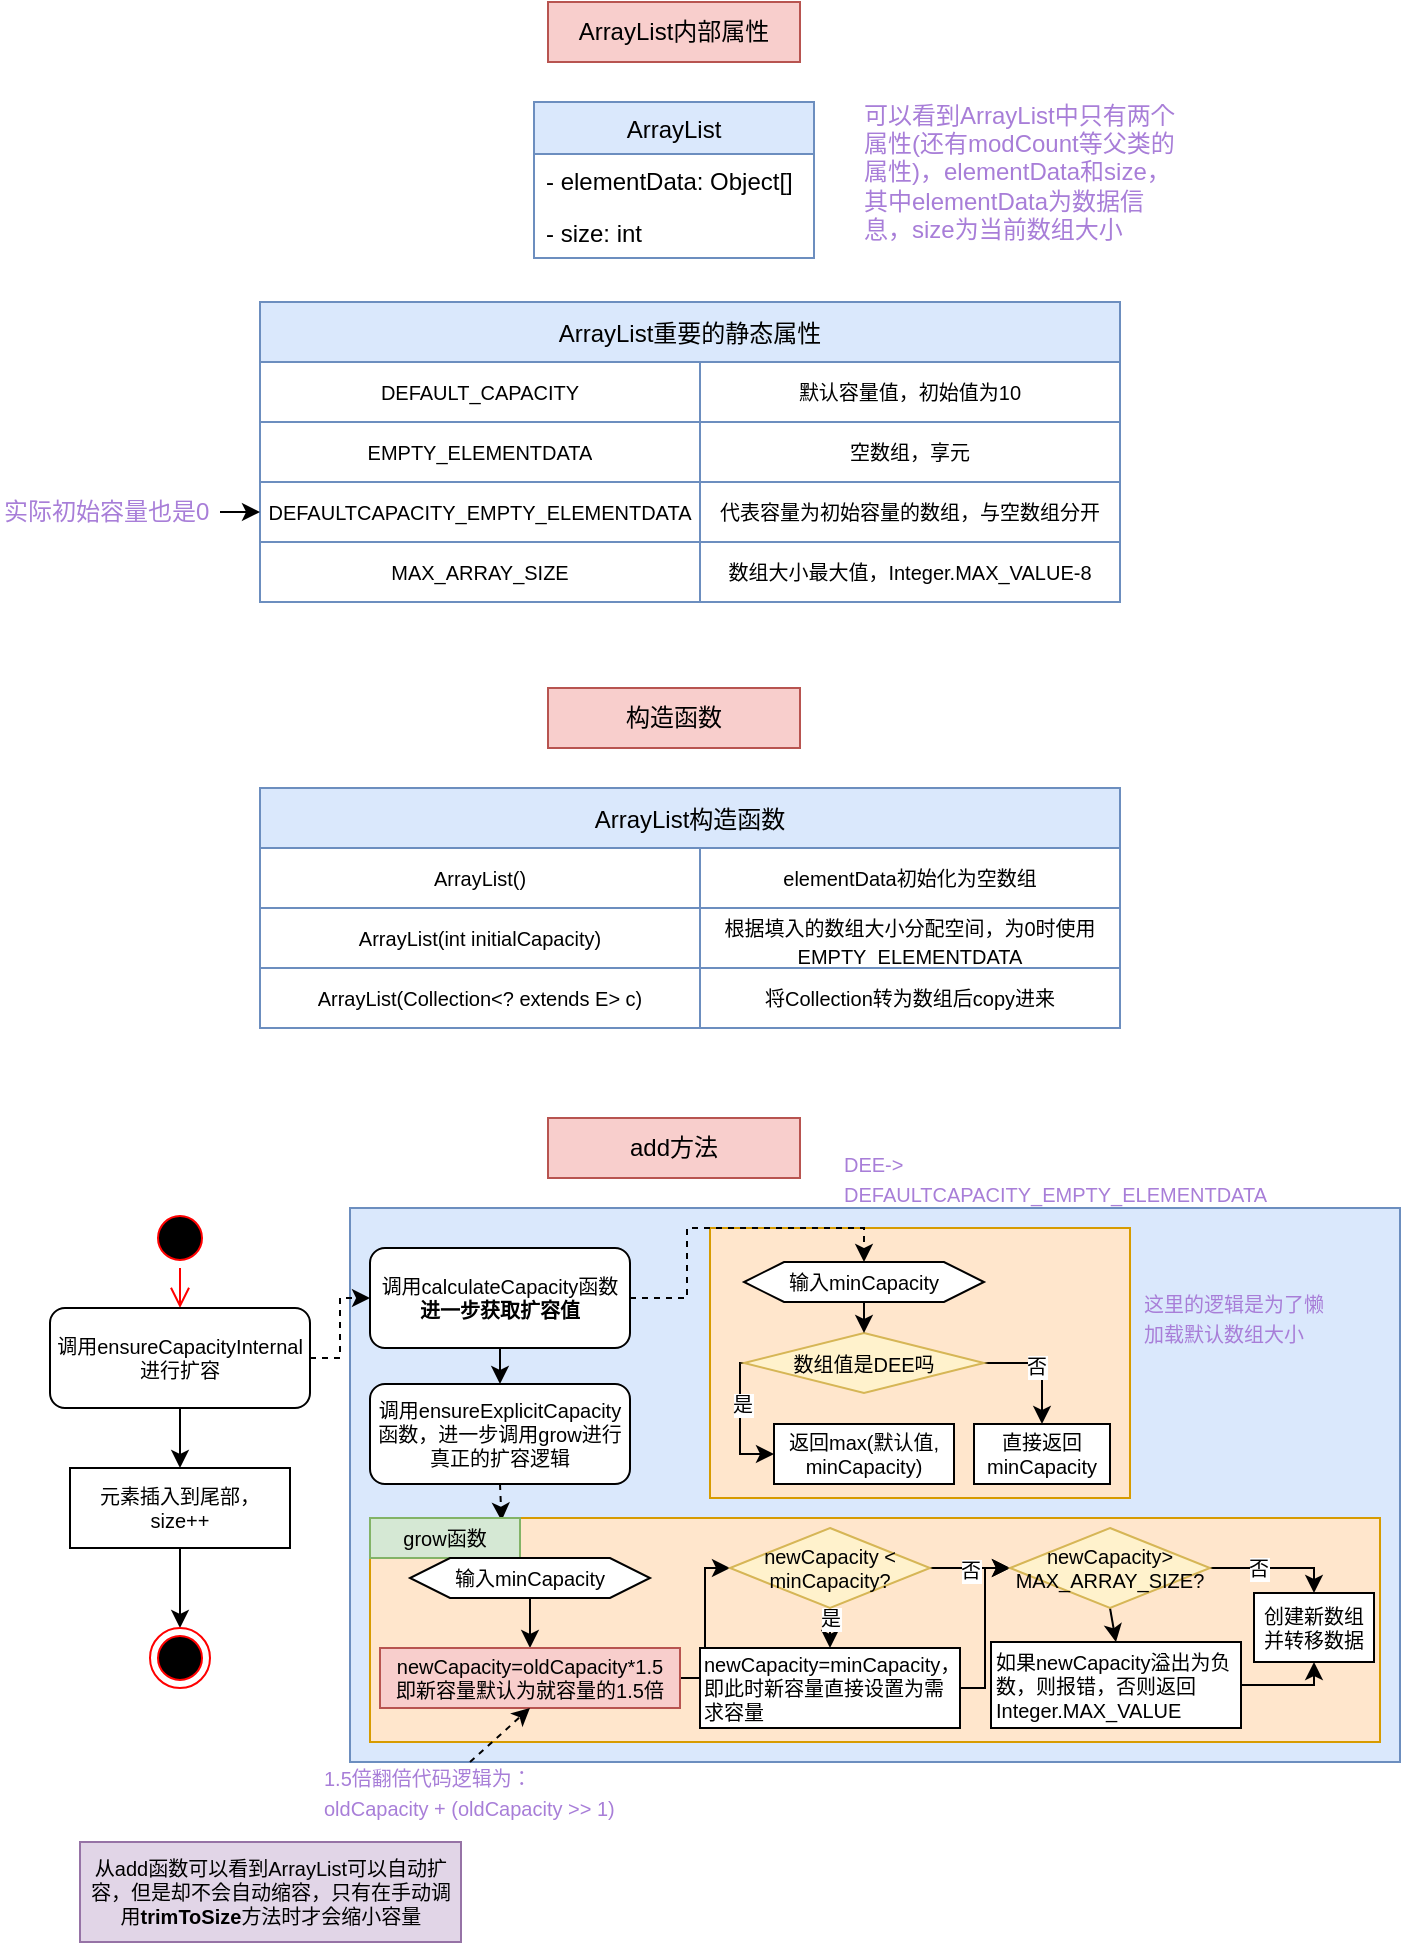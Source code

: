 <mxfile>
    <diagram id="VYkaQC0O6ov0rh20eUJT" name="第 1 页">
        <mxGraphModel dx="683" dy="463" grid="1" gridSize="10" guides="1" tooltips="1" connect="1" arrows="1" fold="1" page="1" pageScale="1" pageWidth="827" pageHeight="1169" math="0" shadow="0">
            <root>
                <mxCell id="0"/>
                <mxCell id="1" parent="0"/>
                <mxCell id="100" value="" style="rounded=0;whiteSpace=wrap;html=1;labelBackgroundColor=none;fontSize=10;fillColor=#dae8fc;strokeColor=#6c8ebf;" parent="1" vertex="1">
                    <mxGeometry x="185" y="633" width="525" height="277" as="geometry"/>
                </mxCell>
                <mxCell id="6" value="ArrayList内部属性" style="rounded=0;whiteSpace=wrap;html=1;fillColor=#f8cecc;strokeColor=#b85450;" parent="1" vertex="1">
                    <mxGeometry x="284" y="30" width="126" height="30" as="geometry"/>
                </mxCell>
                <mxCell id="18" value="ArrayList" style="swimlane;fontStyle=0;childLayout=stackLayout;horizontal=1;startSize=26;fillColor=#dae8fc;horizontalStack=0;resizeParent=1;resizeParentMax=0;resizeLast=0;collapsible=1;marginBottom=0;strokeColor=#6c8ebf;" parent="1" vertex="1">
                    <mxGeometry x="277" y="80" width="140" height="78" as="geometry"/>
                </mxCell>
                <mxCell id="19" value="- elementData: Object[]" style="text;strokeColor=none;fillColor=none;align=left;verticalAlign=top;spacingLeft=4;spacingRight=4;overflow=hidden;rotatable=0;points=[[0,0.5],[1,0.5]];portConstraint=eastwest;" parent="18" vertex="1">
                    <mxGeometry y="26" width="140" height="26" as="geometry"/>
                </mxCell>
                <mxCell id="20" value="- size: int" style="text;strokeColor=none;fillColor=none;align=left;verticalAlign=top;spacingLeft=4;spacingRight=4;overflow=hidden;rotatable=0;points=[[0,0.5],[1,0.5]];portConstraint=eastwest;" parent="18" vertex="1">
                    <mxGeometry y="52" width="140" height="26" as="geometry"/>
                </mxCell>
                <mxCell id="22" value="可以看到ArrayList中只有两个属性(还有modCount等父类的属性)，elementData和size，其中elementData为数据信息，size为当前数组大小" style="rounded=0;whiteSpace=wrap;html=1;fillColor=none;strokeColor=none;fontColor=#A87ED8;align=left;" parent="1" vertex="1">
                    <mxGeometry x="440" y="80" width="160" height="70" as="geometry"/>
                </mxCell>
                <mxCell id="24" value="ArrayList重要的静态属性" style="shape=table;startSize=30;container=1;collapsible=0;childLayout=tableLayout;fontStyle=0;align=center;pointerEvents=1;fillColor=#dae8fc;strokeColor=#6c8ebf;" parent="1" vertex="1">
                    <mxGeometry x="140" y="180" width="430" height="150" as="geometry"/>
                </mxCell>
                <mxCell id="25" value="" style="shape=partialRectangle;html=1;whiteSpace=wrap;collapsible=0;dropTarget=0;pointerEvents=0;fillColor=none;top=0;left=0;bottom=0;right=0;points=[[0,0.5],[1,0.5]];portConstraint=eastwest;" parent="24" vertex="1">
                    <mxGeometry y="30" width="430" height="30" as="geometry"/>
                </mxCell>
                <mxCell id="26" value="&lt;font style=&quot;font-size: 10px&quot;&gt;DEFAULT_CAPACITY&lt;/font&gt;" style="shape=partialRectangle;html=1;whiteSpace=wrap;connectable=0;fillColor=none;top=0;left=0;bottom=0;right=0;overflow=hidden;pointerEvents=1;" parent="25" vertex="1">
                    <mxGeometry width="220" height="30" as="geometry">
                        <mxRectangle width="220" height="30" as="alternateBounds"/>
                    </mxGeometry>
                </mxCell>
                <mxCell id="27" value="&lt;font style=&quot;font-size: 10px&quot;&gt;默认容量值，初始值为10&lt;/font&gt;" style="shape=partialRectangle;html=1;whiteSpace=wrap;connectable=0;fillColor=none;top=0;left=0;bottom=0;right=0;overflow=hidden;pointerEvents=1;" parent="25" vertex="1">
                    <mxGeometry x="220" width="210" height="30" as="geometry">
                        <mxRectangle width="210" height="30" as="alternateBounds"/>
                    </mxGeometry>
                </mxCell>
                <mxCell id="62" style="shape=partialRectangle;html=1;whiteSpace=wrap;collapsible=0;dropTarget=0;pointerEvents=0;fillColor=none;top=0;left=0;bottom=0;right=0;points=[[0,0.5],[1,0.5]];portConstraint=eastwest;" parent="24" vertex="1">
                    <mxGeometry y="60" width="430" height="30" as="geometry"/>
                </mxCell>
                <mxCell id="63" value="&lt;font style=&quot;font-size: 10px&quot;&gt;EMPTY_ELEMENTDATA&lt;/font&gt;" style="shape=partialRectangle;html=1;whiteSpace=wrap;connectable=0;fillColor=none;top=0;left=0;bottom=0;right=0;overflow=hidden;pointerEvents=1;" parent="62" vertex="1">
                    <mxGeometry width="220" height="30" as="geometry">
                        <mxRectangle width="220" height="30" as="alternateBounds"/>
                    </mxGeometry>
                </mxCell>
                <mxCell id="64" value="&lt;font style=&quot;font-size: 10px&quot;&gt;空数组，享元&lt;/font&gt;" style="shape=partialRectangle;html=1;whiteSpace=wrap;connectable=0;fillColor=none;top=0;left=0;bottom=0;right=0;overflow=hidden;pointerEvents=1;" parent="62" vertex="1">
                    <mxGeometry x="220" width="210" height="30" as="geometry">
                        <mxRectangle width="210" height="30" as="alternateBounds"/>
                    </mxGeometry>
                </mxCell>
                <mxCell id="68" style="shape=partialRectangle;html=1;whiteSpace=wrap;collapsible=0;dropTarget=0;pointerEvents=0;fillColor=none;top=0;left=0;bottom=0;right=0;points=[[0,0.5],[1,0.5]];portConstraint=eastwest;" parent="24" vertex="1">
                    <mxGeometry y="90" width="430" height="30" as="geometry"/>
                </mxCell>
                <mxCell id="69" value="&lt;font style=&quot;font-size: 10px&quot;&gt;DEFAULTCAPACITY_EMPTY_ELEMENTDATA&lt;/font&gt;" style="shape=partialRectangle;html=1;whiteSpace=wrap;connectable=0;fillColor=none;top=0;left=0;bottom=0;right=0;overflow=hidden;pointerEvents=1;" parent="68" vertex="1">
                    <mxGeometry width="220" height="30" as="geometry">
                        <mxRectangle width="220" height="30" as="alternateBounds"/>
                    </mxGeometry>
                </mxCell>
                <mxCell id="70" value="&lt;font style=&quot;font-size: 10px&quot;&gt;代表容量为初始容量的数组，与空数组分开&lt;/font&gt;" style="shape=partialRectangle;html=1;whiteSpace=wrap;connectable=0;fillColor=none;top=0;left=0;bottom=0;right=0;overflow=hidden;pointerEvents=1;" parent="68" vertex="1">
                    <mxGeometry x="220" width="210" height="30" as="geometry">
                        <mxRectangle width="210" height="30" as="alternateBounds"/>
                    </mxGeometry>
                </mxCell>
                <mxCell id="137" style="shape=partialRectangle;html=1;whiteSpace=wrap;collapsible=0;dropTarget=0;pointerEvents=0;fillColor=none;top=0;left=0;bottom=0;right=0;points=[[0,0.5],[1,0.5]];portConstraint=eastwest;" parent="24" vertex="1">
                    <mxGeometry y="120" width="430" height="30" as="geometry"/>
                </mxCell>
                <mxCell id="138" value="&lt;font style=&quot;font-size: 10px&quot;&gt;MAX_ARRAY_SIZE&lt;/font&gt;" style="shape=partialRectangle;html=1;whiteSpace=wrap;connectable=0;fillColor=none;top=0;left=0;bottom=0;right=0;overflow=hidden;pointerEvents=1;" parent="137" vertex="1">
                    <mxGeometry width="220" height="30" as="geometry">
                        <mxRectangle width="220" height="30" as="alternateBounds"/>
                    </mxGeometry>
                </mxCell>
                <mxCell id="139" value="&lt;span style=&quot;font-size: 10px&quot;&gt;数组大小最大值，&lt;/span&gt;&lt;span style=&quot;font-size: 10px&quot;&gt;Integer.MAX_VALUE-8&lt;/span&gt;" style="shape=partialRectangle;html=1;whiteSpace=wrap;connectable=0;fillColor=none;top=0;left=0;bottom=0;right=0;overflow=hidden;pointerEvents=1;" parent="137" vertex="1">
                    <mxGeometry x="220" width="210" height="30" as="geometry">
                        <mxRectangle width="210" height="30" as="alternateBounds"/>
                    </mxGeometry>
                </mxCell>
                <mxCell id="77" value="构造函数" style="rounded=0;whiteSpace=wrap;html=1;fillColor=#f8cecc;strokeColor=#b85450;" parent="1" vertex="1">
                    <mxGeometry x="284" y="373" width="126" height="30" as="geometry"/>
                </mxCell>
                <mxCell id="78" value="ArrayList构造函数" style="shape=table;startSize=30;container=1;collapsible=0;childLayout=tableLayout;fontStyle=0;align=center;pointerEvents=1;fillColor=#dae8fc;strokeColor=#6c8ebf;" parent="1" vertex="1">
                    <mxGeometry x="140" y="423" width="430" height="120" as="geometry"/>
                </mxCell>
                <mxCell id="79" value="" style="shape=partialRectangle;html=1;whiteSpace=wrap;collapsible=0;dropTarget=0;pointerEvents=0;fillColor=none;top=0;left=0;bottom=0;right=0;points=[[0,0.5],[1,0.5]];portConstraint=eastwest;" parent="78" vertex="1">
                    <mxGeometry y="30" width="430" height="30" as="geometry"/>
                </mxCell>
                <mxCell id="80" value="&lt;font style=&quot;font-size: 10px&quot;&gt;ArrayList()&lt;/font&gt;" style="shape=partialRectangle;html=1;whiteSpace=wrap;connectable=0;fillColor=none;top=0;left=0;bottom=0;right=0;overflow=hidden;pointerEvents=1;" parent="79" vertex="1">
                    <mxGeometry width="220" height="30" as="geometry">
                        <mxRectangle width="220" height="30" as="alternateBounds"/>
                    </mxGeometry>
                </mxCell>
                <mxCell id="81" value="&lt;font style=&quot;font-size: 10px&quot;&gt;elementData初始化为空数组&lt;/font&gt;" style="shape=partialRectangle;html=1;whiteSpace=wrap;connectable=0;fillColor=none;top=0;left=0;bottom=0;right=0;overflow=hidden;pointerEvents=1;" parent="79" vertex="1">
                    <mxGeometry x="220" width="210" height="30" as="geometry">
                        <mxRectangle width="210" height="30" as="alternateBounds"/>
                    </mxGeometry>
                </mxCell>
                <mxCell id="82" style="shape=partialRectangle;html=1;whiteSpace=wrap;collapsible=0;dropTarget=0;pointerEvents=0;fillColor=none;top=0;left=0;bottom=0;right=0;points=[[0,0.5],[1,0.5]];portConstraint=eastwest;" parent="78" vertex="1">
                    <mxGeometry y="60" width="430" height="30" as="geometry"/>
                </mxCell>
                <mxCell id="83" value="&lt;font style=&quot;font-size: 10px&quot;&gt;ArrayList(int initialCapacity)&lt;/font&gt;" style="shape=partialRectangle;html=1;whiteSpace=wrap;connectable=0;fillColor=none;top=0;left=0;bottom=0;right=0;overflow=hidden;pointerEvents=1;" parent="82" vertex="1">
                    <mxGeometry width="220" height="30" as="geometry">
                        <mxRectangle width="220" height="30" as="alternateBounds"/>
                    </mxGeometry>
                </mxCell>
                <mxCell id="84" value="&lt;font style=&quot;font-size: 10px&quot;&gt;根据填入的数组大小分配空间，为0时使用EMPTY_ELEMENTDATA&lt;/font&gt;" style="shape=partialRectangle;html=1;whiteSpace=wrap;connectable=0;fillColor=none;top=0;left=0;bottom=0;right=0;overflow=hidden;pointerEvents=1;" parent="82" vertex="1">
                    <mxGeometry x="220" width="210" height="30" as="geometry">
                        <mxRectangle width="210" height="30" as="alternateBounds"/>
                    </mxGeometry>
                </mxCell>
                <mxCell id="85" style="shape=partialRectangle;html=1;whiteSpace=wrap;collapsible=0;dropTarget=0;pointerEvents=0;fillColor=none;top=0;left=0;bottom=0;right=0;points=[[0,0.5],[1,0.5]];portConstraint=eastwest;" parent="78" vertex="1">
                    <mxGeometry y="90" width="430" height="30" as="geometry"/>
                </mxCell>
                <mxCell id="86" value="&lt;font style=&quot;font-size: 10px&quot;&gt;ArrayList(Collection&amp;lt;? extends E&amp;gt; c)&lt;/font&gt;" style="shape=partialRectangle;html=1;whiteSpace=wrap;connectable=0;fillColor=none;top=0;left=0;bottom=0;right=0;overflow=hidden;pointerEvents=1;" parent="85" vertex="1">
                    <mxGeometry width="220" height="30" as="geometry">
                        <mxRectangle width="220" height="30" as="alternateBounds"/>
                    </mxGeometry>
                </mxCell>
                <mxCell id="87" value="&lt;font style=&quot;font-size: 10px&quot;&gt;将Collection转为数组后copy进来&lt;/font&gt;" style="shape=partialRectangle;html=1;whiteSpace=wrap;connectable=0;fillColor=none;top=0;left=0;bottom=0;right=0;overflow=hidden;pointerEvents=1;" parent="85" vertex="1">
                    <mxGeometry x="220" width="210" height="30" as="geometry">
                        <mxRectangle width="210" height="30" as="alternateBounds"/>
                    </mxGeometry>
                </mxCell>
                <mxCell id="89" style="edgeStyle=none;html=1;exitX=1;exitY=0.5;exitDx=0;exitDy=0;entryX=0;entryY=0.5;entryDx=0;entryDy=0;fontSize=10;" parent="1" source="88" target="68" edge="1">
                    <mxGeometry relative="1" as="geometry"/>
                </mxCell>
                <mxCell id="88" value="实际初始容量也是0" style="rounded=0;whiteSpace=wrap;html=1;fillColor=none;strokeColor=none;fontColor=#A87ED8;align=left;" parent="1" vertex="1">
                    <mxGeometry x="10" y="270" width="110" height="30" as="geometry"/>
                </mxCell>
                <mxCell id="90" value="add方法" style="rounded=0;whiteSpace=wrap;html=1;fillColor=#f8cecc;strokeColor=#b85450;" parent="1" vertex="1">
                    <mxGeometry x="284" y="588" width="126" height="30" as="geometry"/>
                </mxCell>
                <mxCell id="91" value="" style="ellipse;html=1;shape=startState;fillColor=#000000;strokeColor=#ff0000;labelBackgroundColor=none;fontSize=10;" parent="1" vertex="1">
                    <mxGeometry x="85" y="633" width="30" height="30" as="geometry"/>
                </mxCell>
                <mxCell id="92" value="" style="edgeStyle=orthogonalEdgeStyle;html=1;verticalAlign=bottom;endArrow=open;endSize=8;strokeColor=#ff0000;fontSize=10;entryX=0.5;entryY=0;entryDx=0;entryDy=0;" parent="1" source="91" target="93" edge="1">
                    <mxGeometry relative="1" as="geometry">
                        <mxPoint x="100" y="683" as="targetPoint"/>
                    </mxGeometry>
                </mxCell>
                <mxCell id="95" style="edgeStyle=none;html=1;exitX=0.5;exitY=1;exitDx=0;exitDy=0;entryX=0.5;entryY=0;entryDx=0;entryDy=0;fontSize=10;" parent="1" source="93" target="94" edge="1">
                    <mxGeometry relative="1" as="geometry"/>
                </mxCell>
                <mxCell id="102" style="edgeStyle=orthogonalEdgeStyle;html=1;exitX=1;exitY=0.5;exitDx=0;exitDy=0;fontSize=10;rounded=0;dashed=1;" parent="1" source="93" target="101" edge="1">
                    <mxGeometry relative="1" as="geometry"/>
                </mxCell>
                <mxCell id="93" value="调用ensureCapacityInternal进行扩容" style="rounded=1;whiteSpace=wrap;html=1;labelBackgroundColor=none;fontSize=10;" parent="1" vertex="1">
                    <mxGeometry x="35" y="683" width="130" height="50" as="geometry"/>
                </mxCell>
                <mxCell id="97" value="" style="edgeStyle=none;html=1;fontSize=10;" parent="1" source="94" target="96" edge="1">
                    <mxGeometry relative="1" as="geometry"/>
                </mxCell>
                <mxCell id="94" value="元素插入到尾部，size++" style="rounded=0;whiteSpace=wrap;html=1;labelBackgroundColor=none;fontSize=10;" parent="1" vertex="1">
                    <mxGeometry x="45" y="763" width="110" height="40" as="geometry"/>
                </mxCell>
                <mxCell id="96" value="" style="ellipse;html=1;shape=endState;fillColor=#000000;strokeColor=#ff0000;labelBackgroundColor=none;fontSize=10;" parent="1" vertex="1">
                    <mxGeometry x="85" y="843" width="30" height="30" as="geometry"/>
                </mxCell>
                <mxCell id="125" style="edgeStyle=orthogonalEdgeStyle;rounded=0;html=1;exitX=0.5;exitY=1;exitDx=0;exitDy=0;entryX=0.5;entryY=0;entryDx=0;entryDy=0;fontSize=10;" parent="1" source="101" target="120" edge="1">
                    <mxGeometry relative="1" as="geometry"/>
                </mxCell>
                <mxCell id="101" value="调用calculateCapacity函数&lt;b&gt;进一步获取扩容值&lt;/b&gt;" style="rounded=1;whiteSpace=wrap;html=1;labelBackgroundColor=none;fontSize=10;" parent="1" vertex="1">
                    <mxGeometry x="195" y="653" width="130" height="50" as="geometry"/>
                </mxCell>
                <mxCell id="104" value="" style="rounded=0;whiteSpace=wrap;html=1;labelBackgroundColor=none;fontSize=10;fillColor=#ffe6cc;strokeColor=#d79b00;" parent="1" vertex="1">
                    <mxGeometry x="365" y="643" width="210" height="135" as="geometry"/>
                </mxCell>
                <mxCell id="103" style="edgeStyle=orthogonalEdgeStyle;html=1;exitX=1;exitY=0.5;exitDx=0;exitDy=0;fontSize=10;rounded=0;dashed=1;entryX=0.5;entryY=0;entryDx=0;entryDy=0;" parent="1" source="101" target="126" edge="1">
                    <mxGeometry relative="1" as="geometry">
                        <mxPoint x="325" y="673" as="sourcePoint"/>
                        <mxPoint x="440" y="653" as="targetPoint"/>
                    </mxGeometry>
                </mxCell>
                <mxCell id="115" style="edgeStyle=orthogonalEdgeStyle;rounded=0;html=1;exitX=0;exitY=0.5;exitDx=0;exitDy=0;entryX=0;entryY=0.5;entryDx=0;entryDy=0;fontSize=10;" parent="1" source="105" target="111" edge="1">
                    <mxGeometry relative="1" as="geometry">
                        <Array as="points">
                            <mxPoint x="380" y="756"/>
                        </Array>
                    </mxGeometry>
                </mxCell>
                <mxCell id="116" value="是" style="edgeLabel;html=1;align=center;verticalAlign=middle;resizable=0;points=[];fontSize=10;" parent="115" vertex="1" connectable="0">
                    <mxGeometry x="-0.131" y="-2" relative="1" as="geometry">
                        <mxPoint x="3" y="-6" as="offset"/>
                    </mxGeometry>
                </mxCell>
                <mxCell id="118" style="edgeStyle=orthogonalEdgeStyle;rounded=0;html=1;exitX=1;exitY=0.5;exitDx=0;exitDy=0;entryX=0.5;entryY=0;entryDx=0;entryDy=0;fontSize=10;" parent="1" source="105" target="117" edge="1">
                    <mxGeometry relative="1" as="geometry"/>
                </mxCell>
                <mxCell id="119" value="否" style="edgeLabel;html=1;align=center;verticalAlign=middle;resizable=0;points=[];fontSize=10;" parent="118" vertex="1" connectable="0">
                    <mxGeometry x="-0.012" relative="1" as="geometry">
                        <mxPoint x="-3" y="1" as="offset"/>
                    </mxGeometry>
                </mxCell>
                <mxCell id="105" value="数组值是DEE吗" style="rhombus;whiteSpace=wrap;html=1;labelBackgroundColor=none;fontSize=10;fillColor=#fff2cc;strokeColor=#d6b656;" parent="1" vertex="1">
                    <mxGeometry x="382" y="695.5" width="120" height="30" as="geometry"/>
                </mxCell>
                <mxCell id="106" value="&lt;font style=&quot;font-size: 10px&quot;&gt;DEE-&amp;gt;&lt;br&gt;DEFAULTCAPACITY_EMPTY_ELEMENTDATA&lt;/font&gt;" style="rounded=0;whiteSpace=wrap;html=1;fillColor=none;strokeColor=none;fontColor=#A87ED8;align=left;" parent="1" vertex="1">
                    <mxGeometry x="430" y="603" width="260" height="30" as="geometry"/>
                </mxCell>
                <mxCell id="109" style="rounded=0;html=1;exitX=0.5;exitY=1;exitDx=0;exitDy=0;entryX=0.5;entryY=0;entryDx=0;entryDy=0;fontSize=10;" parent="1" source="126" target="105" edge="1">
                    <mxGeometry relative="1" as="geometry">
                        <mxPoint x="440" y="683" as="sourcePoint"/>
                    </mxGeometry>
                </mxCell>
                <mxCell id="111" value="返回max(默认值, minCapacity)" style="rounded=0;whiteSpace=wrap;html=1;labelBackgroundColor=none;fontSize=10;" parent="1" vertex="1">
                    <mxGeometry x="397" y="741" width="90" height="30" as="geometry"/>
                </mxCell>
                <mxCell id="117" value="直接返回minCapacity" style="rounded=0;whiteSpace=wrap;html=1;labelBackgroundColor=none;fontSize=10;" parent="1" vertex="1">
                    <mxGeometry x="497" y="741" width="68" height="30" as="geometry"/>
                </mxCell>
                <mxCell id="123" style="edgeStyle=orthogonalEdgeStyle;rounded=0;html=1;exitX=0.5;exitY=1;exitDx=0;exitDy=0;entryX=0.877;entryY=0.066;entryDx=0;entryDy=0;entryPerimeter=0;fontSize=10;dashed=1;" parent="1" source="120" target="122" edge="1">
                    <mxGeometry relative="1" as="geometry"/>
                </mxCell>
                <mxCell id="120" value="调用ensureExplicitCapacity函数，进一步调用grow进行真正的扩容逻辑" style="rounded=1;whiteSpace=wrap;html=1;labelBackgroundColor=none;fontSize=10;" parent="1" vertex="1">
                    <mxGeometry x="195" y="721" width="130" height="50" as="geometry"/>
                </mxCell>
                <mxCell id="121" value="" style="rounded=0;whiteSpace=wrap;html=1;labelBackgroundColor=none;fontSize=10;fillColor=#ffe6cc;strokeColor=#d79b00;" parent="1" vertex="1">
                    <mxGeometry x="195" y="788" width="505" height="112" as="geometry"/>
                </mxCell>
                <mxCell id="122" value="grow函数" style="rounded=0;whiteSpace=wrap;html=1;labelBackgroundColor=none;fontSize=10;fillColor=#d5e8d4;strokeColor=#82b366;" parent="1" vertex="1">
                    <mxGeometry x="195" y="788" width="75" height="20" as="geometry"/>
                </mxCell>
                <mxCell id="126" value="&lt;span&gt;输入minCapacity&lt;/span&gt;" style="shape=hexagon;perimeter=hexagonPerimeter2;whiteSpace=wrap;html=1;fixedSize=1;labelBackgroundColor=none;fontSize=10;" parent="1" vertex="1">
                    <mxGeometry x="382" y="660" width="120" height="20" as="geometry"/>
                </mxCell>
                <mxCell id="130" style="edgeStyle=none;rounded=0;html=1;exitX=0.5;exitY=1;exitDx=0;exitDy=0;entryX=0.5;entryY=0;entryDx=0;entryDy=0;fontSize=10;" parent="1" source="128" target="129" edge="1">
                    <mxGeometry relative="1" as="geometry"/>
                </mxCell>
                <mxCell id="128" value="&lt;span&gt;输入minCapacity&lt;/span&gt;" style="shape=hexagon;perimeter=hexagonPerimeter2;whiteSpace=wrap;html=1;fixedSize=1;labelBackgroundColor=none;fontSize=10;" parent="1" vertex="1">
                    <mxGeometry x="215" y="808" width="120" height="20" as="geometry"/>
                </mxCell>
                <mxCell id="133" style="edgeStyle=orthogonalEdgeStyle;rounded=0;html=1;exitX=1;exitY=0.5;exitDx=0;exitDy=0;entryX=0;entryY=0.5;entryDx=0;entryDy=0;fontSize=10;" parent="1" source="129" target="132" edge="1">
                    <mxGeometry relative="1" as="geometry"/>
                </mxCell>
                <mxCell id="129" value="newCapacity=oldCapacity*1.5&lt;br&gt;即新容量默认为就容量的1.5倍" style="rounded=0;whiteSpace=wrap;html=1;labelBackgroundColor=none;fontSize=10;fillColor=#f8cecc;strokeColor=#b85450;" parent="1" vertex="1">
                    <mxGeometry x="200" y="853" width="150" height="30" as="geometry"/>
                </mxCell>
                <mxCell id="135" style="rounded=0;html=1;exitX=0.5;exitY=1;exitDx=0;exitDy=0;fontSize=10;" parent="1" source="132" target="134" edge="1">
                    <mxGeometry relative="1" as="geometry">
                        <mxPoint x="430" y="863" as="targetPoint"/>
                    </mxGeometry>
                </mxCell>
                <mxCell id="140" value="是" style="edgeLabel;html=1;align=center;verticalAlign=middle;resizable=0;points=[];fontSize=10;" parent="135" vertex="1" connectable="0">
                    <mxGeometry x="-0.517" y="-1" relative="1" as="geometry">
                        <mxPoint x="1" as="offset"/>
                    </mxGeometry>
                </mxCell>
                <mxCell id="141" style="edgeStyle=none;rounded=0;html=1;exitX=1;exitY=0.5;exitDx=0;exitDy=0;entryX=0;entryY=0.5;entryDx=0;entryDy=0;fontSize=10;" parent="1" source="132" target="136" edge="1">
                    <mxGeometry relative="1" as="geometry"/>
                </mxCell>
                <mxCell id="142" value="否" style="edgeLabel;html=1;align=center;verticalAlign=middle;resizable=0;points=[];fontSize=10;" parent="141" vertex="1" connectable="0">
                    <mxGeometry x="0.438" y="-1" relative="1" as="geometry">
                        <mxPoint x="-9" as="offset"/>
                    </mxGeometry>
                </mxCell>
                <mxCell id="132" value="newCapacity &amp;lt; minCapacity?" style="rhombus;whiteSpace=wrap;html=1;labelBackgroundColor=none;fontSize=10;fillColor=#fff2cc;strokeColor=#d6b656;" parent="1" vertex="1">
                    <mxGeometry x="375" y="793" width="100" height="40" as="geometry"/>
                </mxCell>
                <mxCell id="144" style="edgeStyle=orthogonalEdgeStyle;rounded=0;html=1;exitX=1;exitY=0.5;exitDx=0;exitDy=0;entryX=0;entryY=0.5;entryDx=0;entryDy=0;fontSize=10;" parent="1" source="134" target="136" edge="1">
                    <mxGeometry relative="1" as="geometry"/>
                </mxCell>
                <mxCell id="134" value="newCapacity=minCapacity，即此时新容量直接设置为需求容量" style="rounded=0;whiteSpace=wrap;html=1;labelBackgroundColor=none;fontSize=10;align=left;" parent="1" vertex="1">
                    <mxGeometry x="360" y="853" width="130" height="40" as="geometry"/>
                </mxCell>
                <mxCell id="146" style="rounded=0;html=1;exitX=0.5;exitY=1;exitDx=0;exitDy=0;entryX=0.5;entryY=0;entryDx=0;entryDy=0;fontSize=10;" parent="1" source="136" target="143" edge="1">
                    <mxGeometry relative="1" as="geometry"/>
                </mxCell>
                <mxCell id="148" style="edgeStyle=orthogonalEdgeStyle;rounded=0;html=1;exitX=1;exitY=0.5;exitDx=0;exitDy=0;entryX=0.5;entryY=0;entryDx=0;entryDy=0;fontSize=10;" parent="1" source="136" target="147" edge="1">
                    <mxGeometry relative="1" as="geometry"/>
                </mxCell>
                <mxCell id="150" value="否" style="edgeLabel;html=1;align=center;verticalAlign=middle;resizable=0;points=[];fontSize=10;" parent="148" vertex="1" connectable="0">
                    <mxGeometry x="0.094" relative="1" as="geometry">
                        <mxPoint x="-12" as="offset"/>
                    </mxGeometry>
                </mxCell>
                <mxCell id="136" value="newCapacity&amp;gt;&lt;br&gt;MAX_ARRAY_SIZE?" style="rhombus;whiteSpace=wrap;html=1;labelBackgroundColor=none;fontSize=10;fillColor=#fff2cc;strokeColor=#d6b656;" parent="1" vertex="1">
                    <mxGeometry x="515" y="793" width="100" height="40" as="geometry"/>
                </mxCell>
                <mxCell id="149" style="edgeStyle=orthogonalEdgeStyle;rounded=0;html=1;exitX=1;exitY=0.5;exitDx=0;exitDy=0;entryX=0.5;entryY=1;entryDx=0;entryDy=0;fontSize=10;" parent="1" source="143" target="147" edge="1">
                    <mxGeometry relative="1" as="geometry"/>
                </mxCell>
                <mxCell id="143" value="如果newCapacity溢出为负数，则报错，否则返回Integer.MAX_VALUE" style="rounded=0;whiteSpace=wrap;html=1;labelBackgroundColor=none;fontSize=10;align=left;" parent="1" vertex="1">
                    <mxGeometry x="505.5" y="850" width="125" height="43" as="geometry"/>
                </mxCell>
                <mxCell id="147" value="创建新数组并转移数据" style="rounded=0;whiteSpace=wrap;html=1;labelBackgroundColor=none;fontSize=10;align=center;" parent="1" vertex="1">
                    <mxGeometry x="637" y="825.5" width="60" height="34.5" as="geometry"/>
                </mxCell>
                <mxCell id="152" style="rounded=0;html=1;exitX=0.5;exitY=0;exitDx=0;exitDy=0;entryX=0.5;entryY=1;entryDx=0;entryDy=0;fontSize=10;dashed=1;" parent="1" source="151" target="129" edge="1">
                    <mxGeometry relative="1" as="geometry"/>
                </mxCell>
                <mxCell id="151" value="&lt;span style=&quot;font-size: 10px&quot;&gt;1.5倍翻倍代码逻辑为：&lt;/span&gt;&lt;br&gt;&lt;span style=&quot;font-size: 10px&quot;&gt;oldCapacity + (oldCapacity &amp;gt;&amp;gt; 1)&lt;/span&gt;" style="rounded=0;whiteSpace=wrap;html=1;fillColor=none;strokeColor=none;fontColor=#A87ED8;align=left;" parent="1" vertex="1">
                    <mxGeometry x="170" y="910" width="150" height="30" as="geometry"/>
                </mxCell>
                <mxCell id="153" value="&lt;span style=&quot;font-size: 10px&quot;&gt;这里的逻辑是为了懒加载默认数组大小&lt;/span&gt;" style="rounded=0;whiteSpace=wrap;html=1;fillColor=none;strokeColor=none;fontColor=#A87ED8;align=left;" parent="1" vertex="1">
                    <mxGeometry x="580" y="673" width="100" height="30" as="geometry"/>
                </mxCell>
                <mxCell id="154" value="从add函数可以看到ArrayList可以自动扩容，但是却不会自动缩容，只有在手动调用&lt;b&gt;trimToSize&lt;/b&gt;方法时才会缩小容量" style="rounded=0;whiteSpace=wrap;html=1;labelBackgroundColor=none;fontSize=10;fillColor=#e1d5e7;strokeColor=#9673a6;" parent="1" vertex="1">
                    <mxGeometry x="50" y="950" width="190.5" height="50" as="geometry"/>
                </mxCell>
            </root>
        </mxGraphModel>
    </diagram>
</mxfile>
